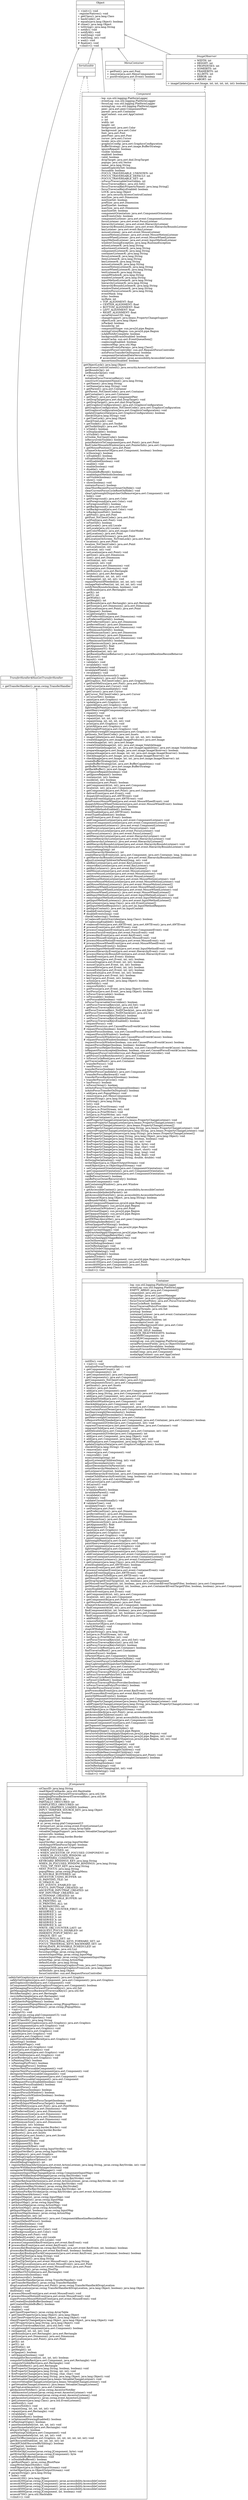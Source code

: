 digraph uml {
rankdir = BT;
"JComponent" [
	shape = "record",
	label = <{<I>JComponent</I>|- uiClassID: java.lang.String<br align="left"/>- readObjectCallbacks: java.util.Hashtable<br align="left"/>- managingFocusForwardTraversalKeys: java.util.Set<br align="left"/>- managingFocusBackwardTraversalKeys: java.util.Set<br align="left"/>- NOT_OBSCURED: int<br align="left"/>- PARTIALLY_OBSCURED: int<br align="left"/>- COMPLETELY_OBSCURED: int<br align="left"/>  DEBUG_GRAPHICS_LOADED: boolean<br align="left"/>- INPUT_VERIFIER_SOURCE_KEY: java.lang.Object<br align="left"/>- isAlignmentXSet: boolean<br align="left"/>- alignmentX: float<br align="left"/>- isAlignmentYSet: boolean<br align="left"/>- alignmentY: float<br align="left"/># ui: javax.swing.plaf.ComponentUI<br align="left"/># listenerList: javax.swing.event.EventListenerList<br align="left"/>- clientProperties: javax.swing.ArrayTable<br align="left"/>- vetoableChangeSupport: java.beans.VetoableChangeSupport<br align="left"/>- autoscrolls: boolean<br align="left"/>- border: javax.swing.border.Border<br align="left"/>- flags: int<br align="left"/>- inputVerifier: javax.swing.InputVerifier<br align="left"/>- verifyInputWhenFocusTarget: boolean<br align="left"/>  paintingChild: java.awt.Component<br align="left"/>+ WHEN_FOCUSED: int<br align="left"/>+ WHEN_ANCESTOR_OF_FOCUSED_COMPONENT: int<br align="left"/>+ WHEN_IN_FOCUSED_WINDOW: int<br align="left"/>+ UNDEFINED_CONDITION: int<br align="left"/>- KEYBOARD_BINDINGS_KEY: java.lang.String<br align="left"/>- WHEN_IN_FOCUSED_WINDOW_BINDINGS: java.lang.String<br align="left"/>+ TOOL_TIP_TEXT_KEY: java.lang.String<br align="left"/>- NEXT_FOCUS: java.lang.String<br align="left"/>- popupMenu: javax.swing.JPopupMenu<br align="left"/>- IS_DOUBLE_BUFFERED: int<br align="left"/>- ANCESTOR_USING_BUFFER: int<br align="left"/>- IS_PAINTING_TILE: int<br align="left"/>- IS_OPAQUE: int<br align="left"/>- KEY_EVENTS_ENABLED: int<br align="left"/>- FOCUS_INPUTMAP_CREATED: int<br align="left"/>- ANCESTOR_INPUTMAP_CREATED: int<br align="left"/>- WIF_INPUTMAP_CREATED: int<br align="left"/>- ACTIONMAP_CREATED: int<br align="left"/>- CREATED_DOUBLE_BUFFER: int<br align="left"/>- IS_PRINTING: int<br align="left"/>- IS_PRINTING_ALL: int<br align="left"/>- IS_REPAINTING: int<br align="left"/>- WRITE_OBJ_COUNTER_FIRST: int<br align="left"/>- RESERVED_1: int<br align="left"/>- RESERVED_2: int<br align="left"/>- RESERVED_3: int<br align="left"/>- RESERVED_4: int<br align="left"/>- RESERVED_5: int<br align="left"/>- RESERVED_6: int<br align="left"/>- WRITE_OBJ_COUNTER_LAST: int<br align="left"/>- REQUEST_FOCUS_DISABLED: int<br align="left"/>- INHERITS_POPUP_MENU: int<br align="left"/>- OPAQUE_SET: int<br align="left"/>- AUTOSCROLLS_SET: int<br align="left"/>- FOCUS_TRAVERSAL_KEYS_FORWARD_SET: int<br align="left"/>- FOCUS_TRAVERSAL_KEYS_BACKWARD_SET: int<br align="left"/>- REVALIDATE_RUNNABLE_SCHEDULED: int<br align="left"/>- tempRectangles: java.util.List<br align="left"/>- focusInputMap: javax.swing.InputMap<br align="left"/>- ancestorInputMap: javax.swing.InputMap<br align="left"/>- windowInputMap: javax.swing.ComponentInputMap<br align="left"/>- actionMap: javax.swing.ActionMap<br align="left"/>- defaultLocale: java.lang.String<br align="left"/>- componentObtainingGraphicsFrom: java.awt.Component<br align="left"/>- componentObtainingGraphicsFromLock: java.lang.Object<br align="left"/>- aaTextInfo: java.lang.Object<br align="left"/>  focusController: sun.awt.RequestFocusController<br align="left"/>|  safelyGetGraphics(java.awt.Component): java.awt.Graphics<br align="left"/>  safelyGetGraphics(java.awt.Component, java.awt.Component): java.awt.Graphics<br align="left"/>  getGraphicsInvoked(java.awt.Component): void<br align="left"/>- isComponentObtainingGraphicsFrom(java.awt.Component): boolean<br align="left"/>  getManagingFocusForwardTraversalKeys(): java.util.Set<br align="left"/>  getManagingFocusBackwardTraversalKeys(): java.util.Set<br align="left"/>- fetchRectangle(): java.awt.Rectangle<br align="left"/>- recycleRectangle(java.awt.Rectangle): void<br align="left"/>+ setInheritsPopupMenu(boolean): void<br align="left"/>+ getInheritsPopupMenu(): boolean<br align="left"/>+ setComponentPopupMenu(javax.swing.JPopupMenu): void<br align="left"/>+ getComponentPopupMenu(): javax.swing.JPopupMenu<br align="left"/>+ &lt;init&gt;(): void<br align="left"/>+ updateUI(): void<br align="left"/># setUI(javax.swing.plaf.ComponentUI): void<br align="left"/>- uninstallUIAndProperties(): void<br align="left"/>+ getUIClassID(): java.lang.String<br align="left"/># getComponentGraphics(java.awt.Graphics): java.awt.Graphics<br align="left"/># paintComponent(java.awt.Graphics): void<br align="left"/># paintChildren(java.awt.Graphics): void<br align="left"/># paintBorder(java.awt.Graphics): void<br align="left"/>+ update(java.awt.Graphics): void<br align="left"/>+ paint(java.awt.Graphics): void<br align="left"/>  paintForceDoubleBuffered(java.awt.Graphics): void<br align="left"/>  isPainting(): boolean<br align="left"/>- adjustPaintFlags(): void<br align="left"/>+ printAll(java.awt.Graphics): void<br align="left"/>+ print(java.awt.Graphics): void<br align="left"/># printComponent(java.awt.Graphics): void<br align="left"/># printChildren(java.awt.Graphics): void<br align="left"/># printBorder(java.awt.Graphics): void<br align="left"/>+ isPaintingTile(): boolean<br align="left"/>+ isPaintingForPrint(): boolean<br align="left"/>+ isManagingFocus(): boolean<br align="left"/>- registerNextFocusableComponent(): void<br align="left"/>- registerNextFocusableComponent(java.awt.Component): void<br align="left"/>- deregisterNextFocusableComponent(): void<br align="left"/>+ setNextFocusableComponent(java.awt.Component): void<br align="left"/>+ getNextFocusableComponent(): java.awt.Component<br align="left"/>+ setRequestFocusEnabled(boolean): void<br align="left"/>+ isRequestFocusEnabled(): boolean<br align="left"/>+ requestFocus(): void<br align="left"/>+ requestFocus(boolean): boolean<br align="left"/>+ requestFocusInWindow(): boolean<br align="left"/># requestFocusInWindow(boolean): boolean<br align="left"/>+ grabFocus(): void<br align="left"/>+ setVerifyInputWhenFocusTarget(boolean): void<br align="left"/>+ getVerifyInputWhenFocusTarget(): boolean<br align="left"/>+ getFontMetrics(java.awt.Font): java.awt.FontMetrics<br align="left"/>+ setPreferredSize(java.awt.Dimension): void<br align="left"/>+ getPreferredSize(): java.awt.Dimension<br align="left"/>+ setMaximumSize(java.awt.Dimension): void<br align="left"/>+ getMaximumSize(): java.awt.Dimension<br align="left"/>+ setMinimumSize(java.awt.Dimension): void<br align="left"/>+ getMinimumSize(): java.awt.Dimension<br align="left"/>+ contains(int, int): boolean<br align="left"/>+ setBorder(javax.swing.border.Border): void<br align="left"/>+ getBorder(): javax.swing.border.Border<br align="left"/>+ getInsets(): java.awt.Insets<br align="left"/>+ getInsets(java.awt.Insets): java.awt.Insets<br align="left"/>+ getAlignmentY(): float<br align="left"/>+ setAlignmentY(float): void<br align="left"/>+ getAlignmentX(): float<br align="left"/>+ setAlignmentX(float): void<br align="left"/>+ setInputVerifier(javax.swing.InputVerifier): void<br align="left"/>+ getInputVerifier(): javax.swing.InputVerifier<br align="left"/>+ getGraphics(): java.awt.Graphics<br align="left"/>+ setDebugGraphicsOptions(int): void<br align="left"/>+ getDebugGraphicsOptions(): int<br align="left"/>  shouldDebugGraphics(): int<br align="left"/>+ registerKeyboardAction(java.awt.event.ActionListener, java.lang.String, javax.swing.KeyStroke, int): void<br align="left"/>- registerWithKeyboardManager(boolean): void<br align="left"/>- unregisterWithKeyboardManager(): void<br align="left"/>  componentInputMapChanged(javax.swing.ComponentInputMap): void<br align="left"/>- registerWithKeyboardManager(javax.swing.KeyStroke): void<br align="left"/>- unregisterWithKeyboardManager(javax.swing.KeyStroke): void<br align="left"/>+ registerKeyboardAction(java.awt.event.ActionListener, javax.swing.KeyStroke, int): void<br align="left"/>+ unregisterKeyboardAction(javax.swing.KeyStroke): void<br align="left"/>+ getRegisteredKeyStrokes(): javax.swing.KeyStroke[]<br align="left"/>+ getConditionForKeyStroke(javax.swing.KeyStroke): int<br align="left"/>+ getActionForKeyStroke(javax.swing.KeyStroke): java.awt.event.ActionListener<br align="left"/>+ resetKeyboardActions(): void<br align="left"/>+ setInputMap(int, javax.swing.InputMap): void<br align="left"/>+ getInputMap(int): javax.swing.InputMap<br align="left"/>+ getInputMap(): javax.swing.InputMap<br align="left"/>+ setActionMap(javax.swing.ActionMap): void<br align="left"/>+ getActionMap(): javax.swing.ActionMap<br align="left"/>  getInputMap(int, boolean): javax.swing.InputMap<br align="left"/>  getActionMap(boolean): javax.swing.ActionMap<br align="left"/>+ getBaseline(int, int): int<br align="left"/>+ getBaselineResizeBehavior(): java.awt.Component$BaselineResizeBehavior<br align="left"/>+ requestDefaultFocus(): boolean<br align="left"/>+ setVisible(boolean): void<br align="left"/>+ setEnabled(boolean): void<br align="left"/>+ setForeground(java.awt.Color): void<br align="left"/>+ setBackground(java.awt.Color): void<br align="left"/>+ setFont(java.awt.Font): void<br align="left"/>+ getDefaultLocale(): java.util.Locale<br align="left"/>+ setDefaultLocale(java.util.Locale): void<br align="left"/># processComponentKeyEvent(java.awt.event.KeyEvent): void<br align="left"/># processKeyEvent(java.awt.event.KeyEvent): void<br align="left"/># processKeyBinding(javax.swing.KeyStroke, java.awt.event.KeyEvent, int, boolean): boolean<br align="left"/>  processKeyBindings(java.awt.event.KeyEvent, boolean): boolean<br align="left"/>  processKeyBindingsForAllComponents(java.awt.event.KeyEvent, java.awt.Container, boolean): boolean<br align="left"/>+ setToolTipText(java.lang.String): void<br align="left"/>+ getToolTipText(): java.lang.String<br align="left"/>+ getToolTipText(java.awt.event.MouseEvent): java.lang.String<br align="left"/>+ getToolTipLocation(java.awt.event.MouseEvent): java.awt.Point<br align="left"/>+ getPopupLocation(java.awt.event.MouseEvent): java.awt.Point<br align="left"/>+ createToolTip(): javax.swing.JToolTip<br align="left"/>+ scrollRectToVisible(java.awt.Rectangle): void<br align="left"/>+ setAutoscrolls(boolean): void<br align="left"/>+ getAutoscrolls(): boolean<br align="left"/>+ setTransferHandler(javax.swing.TransferHandler): void<br align="left"/>+ getTransferHandler(): javax.swing.TransferHandler<br align="left"/>  dropLocationForPoint(java.awt.Point): javax.swing.TransferHandler$DropLocation<br align="left"/>  setDropLocation(javax.swing.TransferHandler$DropLocation, java.lang.Object, boolean): java.lang.Object<br align="left"/>  dndDone(): void<br align="left"/># processMouseEvent(java.awt.event.MouseEvent): void<br align="left"/># processMouseMotionEvent(java.awt.event.MouseEvent): void<br align="left"/>  superProcessMouseMotionEvent(java.awt.event.MouseEvent): void<br align="left"/>  setCreatedDoubleBuffer(boolean): void<br align="left"/>  getCreatedDoubleBuffer(): boolean<br align="left"/>+ enable(): void<br align="left"/>+ disable(): void<br align="left"/>- getClientProperties(): javax.swing.ArrayTable<br align="left"/>+ getClientProperty(java.lang.Object): java.lang.Object<br align="left"/>+ putClientProperty(java.lang.Object, java.lang.Object): void<br align="left"/>  clientPropertyChanged(java.lang.Object, java.lang.Object, java.lang.Object): void<br align="left"/>  setUIProperty(java.lang.String, java.lang.Object): void<br align="left"/>+ setFocusTraversalKeys(int, java.util.Set): void<br align="left"/>+ isLightweightComponent(java.awt.Component): boolean<br align="left"/>+ reshape(int, int, int, int): void<br align="left"/>+ getBounds(java.awt.Rectangle): java.awt.Rectangle<br align="left"/>+ getSize(java.awt.Dimension): java.awt.Dimension<br align="left"/>+ getLocation(java.awt.Point): java.awt.Point<br align="left"/>+ getX(): int<br align="left"/>+ getY(): int<br align="left"/>+ getWidth(): int<br align="left"/>+ getHeight(): int<br align="left"/>+ isOpaque(): boolean<br align="left"/>+ setOpaque(boolean): void<br align="left"/>  rectangleIsObscured(int, int, int, int): boolean<br align="left"/>  computeVisibleRect(java.awt.Component, java.awt.Rectangle): void<br align="left"/>+ computeVisibleRect(java.awt.Rectangle): void<br align="left"/>+ getVisibleRect(): java.awt.Rectangle<br align="left"/>+ firePropertyChange(java.lang.String, boolean, boolean): void<br align="left"/>+ firePropertyChange(java.lang.String, int, int): void<br align="left"/>+ firePropertyChange(java.lang.String, char, char): void<br align="left"/># fireVetoableChange(java.lang.String, java.lang.Object, java.lang.Object): void<br align="left"/>+ addVetoableChangeListener(java.beans.VetoableChangeListener): void<br align="left"/>+ removeVetoableChangeListener(java.beans.VetoableChangeListener): void<br align="left"/>+ getVetoableChangeListeners(): java.beans.VetoableChangeListener[]<br align="left"/>+ getTopLevelAncestor(): java.awt.Container<br align="left"/>- getAncestorNotifier(): javax.swing.AncestorNotifier<br align="left"/>+ addAncestorListener(javax.swing.event.AncestorListener): void<br align="left"/>+ removeAncestorListener(javax.swing.event.AncestorListener): void<br align="left"/>+ getAncestorListeners(): javax.swing.event.AncestorListener[]<br align="left"/>+ getListeners(java.lang.Class): java.util.EventListener[]<br align="left"/>+ addNotify(): void<br align="left"/>+ removeNotify(): void<br align="left"/>+ repaint(long, int, int, int, int): void<br align="left"/>+ repaint(java.awt.Rectangle): void<br align="left"/>+ revalidate(): void<br align="left"/>+ isValidateRoot(): boolean<br align="left"/>+ isOptimizedDrawingEnabled(): boolean<br align="left"/># isPaintingOrigin(): boolean<br align="left"/>+ paintImmediately(int, int, int, int): void<br align="left"/>+ paintImmediately(java.awt.Rectangle): void<br align="left"/>  alwaysOnTop(): boolean<br align="left"/>  setPaintingChild(java.awt.Component): void<br align="left"/>  _paintImmediately(int, int, int, int): void<br align="left"/>  paintToOffscreen(java.awt.Graphics, int, int, int, int, int, int): void<br align="left"/>- getObscuredState(int, int, int, int, int): int<br align="left"/>  checkIfChildObscuredBySibling(): boolean<br align="left"/>- setFlag(int, boolean): void<br align="left"/>- getFlag(int): boolean<br align="left"/>  setWriteObjCounter(javax.swing.JComponent, byte): void<br align="left"/>  getWriteObjCounter(javax.swing.JComponent): byte<br align="left"/>+ setDoubleBuffered(boolean): void<br align="left"/>+ isDoubleBuffered(): boolean<br align="left"/>+ getRootPane(): javax.swing.JRootPane<br align="left"/>  compWriteObjectNotify(): void<br align="left"/>- readObject(java.io.ObjectInputStream): void<br align="left"/>- writeObject(java.io.ObjectOutputStream): void<br align="left"/># paramString(): java.lang.String<br align="left"/>+ hide(): void<br align="left"/>  access$100(): java.lang.Object<br align="left"/>  access$200(javax.swing.JComponent): javax.accessibility.AccessibleContext<br align="left"/>  access$300(javax.swing.JComponent): javax.accessibility.AccessibleContext<br align="left"/>  access$400(javax.swing.JComponent): javax.accessibility.AccessibleContext<br align="left"/>  access$500(javax.swing.JComponent): javax.accessibility.AccessibleContext<br align="left"/>  access$600(javax.swing.JComponent, int, boolean): void<br align="left"/>  access$700(): java.util.Hashtable<br align="left"/>  &lt;clinit&gt;(): void<br align="left"/>}>
];
"TransferHandler$HasGetTransferHandler" [
	shape = "record",
	label = <{<I>TransferHandler$HasGetTransferHandler</I>||+ getTransferHandler(): javax.swing.TransferHandler<br align="left"/>}>
];
"Object" [
	shape = "record",
	label = <{Object||+ &lt;init&gt;(): void<br align="left"/>- registerNatives(): void<br align="left"/>+ getClass(): java.lang.Class<br align="left"/>+ hashCode(): int<br align="left"/>+ equals(java.lang.Object): boolean<br align="left"/># clone(): java.lang.Object<br align="left"/>+ toString(): java.lang.String<br align="left"/>+ notify(): void<br align="left"/>+ notifyAll(): void<br align="left"/>+ wait(long): void<br align="left"/>+ wait(long, int): void<br align="left"/>+ wait(): void<br align="left"/># finalize(): void<br align="left"/>  &lt;clinit&gt;(): void<br align="left"/>}>
];
"Serializable" [
	shape = "record",
	label = <{<I>Serializable</I>||}>
];
"Container" [
	shape = "record",
	label = <{Container|- log: sun.util.logging.PlatformLogger<br align="left"/>- eventLog: sun.util.logging.PlatformLogger<br align="left"/>- EMPTY_ARRAY: java.awt.Component[]<br align="left"/>- component: java.util.List<br align="left"/>  layoutMgr: java.awt.LayoutManager<br align="left"/>- dispatcher: java.awt.LightweightDispatcher<br align="left"/>- focusTraversalPolicy: java.awt.FocusTraversalPolicy<br align="left"/>- focusCycleRoot: boolean<br align="left"/>- focusTraversalPolicyProvider: boolean<br align="left"/>- printingThreads: java.util.Set<br align="left"/>- printing: boolean<br align="left"/>  containerListener: java.awt.event.ContainerListener<br align="left"/>  listeningChildren: int<br align="left"/>  listeningBoundsChildren: int<br align="left"/>  descendantsCount: int<br align="left"/>  preserveBackgroundColor: java.awt.Color<br align="left"/>- serialVersionUID: long<br align="left"/>  INCLUDE_SELF: boolean<br align="left"/>  SEARCH_HEAVYWEIGHTS: boolean<br align="left"/>- numOfHWComponents: int<br align="left"/>- numOfLWComponents: int<br align="left"/>- mixingLog: sun.util.logging.PlatformLogger<br align="left"/>- serialPersistentFields: java.io.ObjectStreamField[]<br align="left"/>- isJavaAwtSmartInvalidate: boolean<br align="left"/>- descendUnconditionallyWhenValidating: boolean<br align="left"/>  modalComp: java.awt.Component<br align="left"/>  modalAppContext: sun.awt.AppContext<br align="left"/>- containerSerializedDataVersion: int<br align="left"/>|- initIDs(): void<br align="left"/>+ &lt;init&gt;(): void<br align="left"/>  initializeFocusTraversalKeys(): void<br align="left"/>+ getComponentCount(): int<br align="left"/>+ countComponents(): int<br align="left"/>+ getComponent(int): java.awt.Component<br align="left"/>+ getComponents(): java.awt.Component[]<br align="left"/>  getComponents_NoClientCode(): java.awt.Component[]<br align="left"/>  getComponentsSync(): java.awt.Component[]<br align="left"/>+ getInsets(): java.awt.Insets<br align="left"/>+ insets(): java.awt.Insets<br align="left"/>+ add(java.awt.Component): java.awt.Component<br align="left"/>+ add(java.lang.String, java.awt.Component): java.awt.Component<br align="left"/>+ add(java.awt.Component, int): java.awt.Component<br align="left"/>- checkAddToSelf(java.awt.Component): void<br align="left"/>- checkNotAWindow(java.awt.Component): void<br align="left"/>- checkAdding(java.awt.Component, int): void<br align="left"/>- removeDelicately(java.awt.Component, java.awt.Container, int): boolean<br align="left"/>  canContainFocusOwner(java.awt.Component): boolean<br align="left"/>  hasHeavyweightDescendants(): boolean<br align="left"/>  hasLightweightDescendants(): boolean<br align="left"/>  getHeavyweightContainer(): java.awt.Container<br align="left"/>- isRemoveNotifyNeeded(java.awt.Component, java.awt.Container, java.awt.Container): boolean<br align="left"/>+ setComponentZOrder(java.awt.Component, int): void<br align="left"/>- reparentTraverse(java.awt.peer.ContainerPeer, java.awt.Container): void<br align="left"/>- reparentChild(java.awt.Component): void<br align="left"/>- addDelicately(java.awt.Component, java.awt.Container, int): void<br align="left"/>+ getComponentZOrder(java.awt.Component): int<br align="left"/>+ add(java.awt.Component, java.lang.Object): void<br align="left"/>+ add(java.awt.Component, java.lang.Object, int): void<br align="left"/># addImpl(java.awt.Component, java.lang.Object, int): void<br align="left"/>  updateGraphicsData(java.awt.GraphicsConfiguration): boolean<br align="left"/>  checkGD(java.lang.String): void<br align="left"/>+ remove(int): void<br align="left"/>+ remove(java.awt.Component): void<br align="left"/>+ removeAll(): void<br align="left"/>  numListening(long): int<br align="left"/>  adjustListeningChildren(long, int): void<br align="left"/>  adjustDescendants(int): void<br align="left"/>  adjustDecendantsOnParent(int): void<br align="left"/>  countHierarchyMembers(): int<br align="left"/>- getListenersCount(int, boolean): int<br align="left"/>  createHierarchyEvents(int, java.awt.Component, java.awt.Container, long, boolean): int<br align="left"/>  createChildHierarchyEvents(int, long, boolean): void<br align="left"/>+ getLayout(): java.awt.LayoutManager<br align="left"/>+ setLayout(java.awt.LayoutManager): void<br align="left"/>+ doLayout(): void<br align="left"/>+ layout(): void<br align="left"/>+ isValidateRoot(): boolean<br align="left"/>  invalidateParent(): void<br align="left"/>+ invalidate(): void<br align="left"/>+ validate(): void<br align="left"/>  validateUnconditionally(): void<br align="left"/># validateTree(): void<br align="left"/>  invalidateTree(): void<br align="left"/>+ setFont(java.awt.Font): void<br align="left"/>+ getPreferredSize(): java.awt.Dimension<br align="left"/>+ preferredSize(): java.awt.Dimension<br align="left"/>+ getMinimumSize(): java.awt.Dimension<br align="left"/>+ minimumSize(): java.awt.Dimension<br align="left"/>+ getMaximumSize(): java.awt.Dimension<br align="left"/>+ getAlignmentX(): float<br align="left"/>+ getAlignmentY(): float<br align="left"/>+ paint(java.awt.Graphics): void<br align="left"/>+ update(java.awt.Graphics): void<br align="left"/>+ print(java.awt.Graphics): void<br align="left"/>+ paintComponents(java.awt.Graphics): void<br align="left"/>  lightweightPaint(java.awt.Graphics): void<br align="left"/>  paintHeavyweightComponents(java.awt.Graphics): void<br align="left"/>+ printComponents(java.awt.Graphics): void<br align="left"/>  lightweightPrint(java.awt.Graphics): void<br align="left"/>  printHeavyweightComponents(java.awt.Graphics): void<br align="left"/>+ addContainerListener(java.awt.event.ContainerListener): void<br align="left"/>+ removeContainerListener(java.awt.event.ContainerListener): void<br align="left"/>+ getContainerListeners(): java.awt.event.ContainerListener[]<br align="left"/>+ getListeners(java.lang.Class): java.util.EventListener[]<br align="left"/>  eventEnabled(java.awt.AWTEvent): boolean<br align="left"/># processEvent(java.awt.AWTEvent): void<br align="left"/># processContainerEvent(java.awt.event.ContainerEvent): void<br align="left"/>  dispatchEventImpl(java.awt.AWTEvent): void<br align="left"/>  dispatchEventToSelf(java.awt.AWTEvent): void<br align="left"/>  getMouseEventTarget(int, int, boolean): java.awt.Component<br align="left"/>  getDropTargetEventTarget(int, int, boolean): java.awt.Component<br align="left"/>- getMouseEventTarget(int, int, boolean, java.awt.Container$EventTargetFilter, boolean): java.awt.Component<br align="left"/>- getMouseEventTargetImpl(int, int, boolean, java.awt.Container$EventTargetFilter, boolean, boolean): java.awt.Component<br align="left"/>  proxyEnableEvents(long): void<br align="left"/>+ deliverEvent(java.awt.Event): void<br align="left"/>+ getComponentAt(int, int): java.awt.Component<br align="left"/>+ locate(int, int): java.awt.Component<br align="left"/>+ getComponentAt(java.awt.Point): java.awt.Component<br align="left"/>+ getMousePosition(boolean): java.awt.Point<br align="left"/>  isSameOrAncestorOf(java.awt.Component, boolean): boolean<br align="left"/>+ findComponentAt(int, int): java.awt.Component<br align="left"/>  findComponentAt(int, int, boolean): java.awt.Component<br align="left"/>  findComponentAtImpl(int, int, boolean): java.awt.Component<br align="left"/>+ findComponentAt(java.awt.Point): java.awt.Component<br align="left"/>+ addNotify(): void<br align="left"/>+ removeNotify(): void<br align="left"/>+ isAncestorOf(java.awt.Component): boolean<br align="left"/>- startLWModal(): void<br align="left"/>- stopLWModal(): void<br align="left"/># paramString(): java.lang.String<br align="left"/>+ list(java.io.PrintStream, int): void<br align="left"/>+ list(java.io.PrintWriter, int): void<br align="left"/>+ setFocusTraversalKeys(int, java.util.Set): void<br align="left"/>+ getFocusTraversalKeys(int): java.util.Set<br align="left"/>+ areFocusTraversalKeysSet(int): boolean<br align="left"/>+ isFocusCycleRoot(java.awt.Container): boolean<br align="left"/>- findTraversalRoot(): java.awt.Container<br align="left"/>  containsFocus(): boolean<br align="left"/>- isParentOf(java.awt.Component): boolean<br align="left"/>  clearMostRecentFocusOwnerOnHide(): void<br align="left"/>  clearCurrentFocusCycleRootOnHide(): void<br align="left"/>  clearLightweightDispatcherOnRemove(java.awt.Component): void<br align="left"/>  getTraversalRoot(): java.awt.Container<br align="left"/>+ setFocusTraversalPolicy(java.awt.FocusTraversalPolicy): void<br align="left"/>+ getFocusTraversalPolicy(): java.awt.FocusTraversalPolicy<br align="left"/>+ isFocusTraversalPolicySet(): boolean<br align="left"/>+ setFocusCycleRoot(boolean): void<br align="left"/>+ isFocusCycleRoot(): boolean<br align="left"/>+ setFocusTraversalPolicyProvider(boolean): void<br align="left"/>+ isFocusTraversalPolicyProvider(): boolean<br align="left"/>+ transferFocusDownCycle(): void<br align="left"/>  preProcessKeyEvent(java.awt.event.KeyEvent): void<br align="left"/>  postProcessKeyEvent(java.awt.event.KeyEvent): void<br align="left"/>  postsOldMouseEvents(): boolean<br align="left"/>+ applyComponentOrientation(java.awt.ComponentOrientation): void<br align="left"/>+ addPropertyChangeListener(java.beans.PropertyChangeListener): void<br align="left"/>+ addPropertyChangeListener(java.lang.String, java.beans.PropertyChangeListener): void<br align="left"/>- writeObject(java.io.ObjectOutputStream): void<br align="left"/>- readObject(java.io.ObjectInputStream): void<br align="left"/>  getAccessibleAt(java.awt.Point): javax.accessibility.Accessible<br align="left"/>  getAccessibleChildrenCount(): int<br align="left"/>  getAccessibleChild(int): javax.accessibility.Accessible<br align="left"/>  increaseComponentCount(java.awt.Component): void<br align="left"/>  decreaseComponentCount(java.awt.Component): void<br align="left"/>- getTopmostComponentIndex(): int<br align="left"/>- getBottommostComponentIndex(): int<br align="left"/>  getOpaqueShape(): sun.java2d.pipe.Region<br align="left"/>  recursiveSubtractAndApplyShape(sun.java2d.pipe.Region): void<br align="left"/>  recursiveSubtractAndApplyShape(sun.java2d.pipe.Region, int): void<br align="left"/>  recursiveSubtractAndApplyShape(sun.java2d.pipe.Region, int, int): void<br align="left"/>  recursiveApplyCurrentShape(): void<br align="left"/>  recursiveApplyCurrentShape(int): void<br align="left"/>  recursiveApplyCurrentShape(int, int): void<br align="left"/>- recursiveShowHeavyweightChildren(): void<br align="left"/>- recursiveHideHeavyweightChildren(): void<br align="left"/>- recursiveRelocateHeavyweightChildren(java.awt.Point): void<br align="left"/>  isRecursivelyVisibleUpToHeavyweightContainer(): boolean<br align="left"/>  mixOnShowing(): void<br align="left"/>  mixOnHiding(boolean): void<br align="left"/>  mixOnReshaping(): void<br align="left"/>  mixOnZOrderChanging(int, int): void<br align="left"/>  mixOnValidating(): void<br align="left"/>  &lt;clinit&gt;(): void<br align="left"/>}>
];
"Component" [
	shape = "record",
	label = <{<I>Component</I>|- log: sun.util.logging.PlatformLogger<br align="left"/>- eventLog: sun.util.logging.PlatformLogger<br align="left"/>- focusLog: sun.util.logging.PlatformLogger<br align="left"/>- mixingLog: sun.util.logging.PlatformLogger<br align="left"/>  peer: java.awt.peer.ComponentPeer<br align="left"/>  parent: java.awt.Container<br align="left"/>  appContext: sun.awt.AppContext<br align="left"/>  x: int<br align="left"/>  y: int<br align="left"/>  width: int<br align="left"/>  height: int<br align="left"/>  foreground: java.awt.Color<br align="left"/>  background: java.awt.Color<br align="left"/>  font: java.awt.Font<br align="left"/>  peerFont: java.awt.Font<br align="left"/>  cursor: java.awt.Cursor<br align="left"/>  locale: java.util.Locale<br align="left"/>- graphicsConfig: java.awt.GraphicsConfiguration<br align="left"/>  bufferStrategy: java.awt.image.BufferStrategy<br align="left"/>  ignoreRepaint: boolean<br align="left"/>  visible: boolean<br align="left"/>  enabled: boolean<br align="left"/>- valid: boolean<br align="left"/>  dropTarget: java.awt.dnd.DropTarget<br align="left"/>  popups: java.util.Vector<br align="left"/>- name: java.lang.String<br align="left"/>- nameExplicitlySet: boolean<br align="left"/>- focusable: boolean<br align="left"/>- FOCUS_TRAVERSABLE_UNKNOWN: int<br align="left"/>- FOCUS_TRAVERSABLE_DEFAULT: int<br align="left"/>- FOCUS_TRAVERSABLE_SET: int<br align="left"/>- isFocusTraversableOverridden: int<br align="left"/>  focusTraversalKeys: java.util.Set[]<br align="left"/>- focusTraversalKeyPropertyNames: java.lang.String[]<br align="left"/>- focusTraversalKeysEnabled: boolean<br align="left"/>  LOCK: java.lang.Object<br align="left"/>- acc: java.security.AccessControlContext<br align="left"/>  minSize: java.awt.Dimension<br align="left"/>  minSizeSet: boolean<br align="left"/>  prefSize: java.awt.Dimension<br align="left"/>  prefSizeSet: boolean<br align="left"/>  maxSize: java.awt.Dimension<br align="left"/>  maxSizeSet: boolean<br align="left"/>  componentOrientation: java.awt.ComponentOrientation<br align="left"/>  newEventsOnly: boolean<br align="left"/>  componentListener: java.awt.event.ComponentListener<br align="left"/>  focusListener: java.awt.event.FocusListener<br align="left"/>  hierarchyListener: java.awt.event.HierarchyListener<br align="left"/>  hierarchyBoundsListener: java.awt.event.HierarchyBoundsListener<br align="left"/>  keyListener: java.awt.event.KeyListener<br align="left"/>  mouseListener: java.awt.event.MouseListener<br align="left"/>  mouseMotionListener: java.awt.event.MouseMotionListener<br align="left"/>  mouseWheelListener: java.awt.event.MouseWheelListener<br align="left"/>  inputMethodListener: java.awt.event.InputMethodListener<br align="left"/>  windowClosingException: java.lang.RuntimeException<br align="left"/>  actionListenerK: java.lang.String<br align="left"/>  adjustmentListenerK: java.lang.String<br align="left"/>  componentListenerK: java.lang.String<br align="left"/>  containerListenerK: java.lang.String<br align="left"/>  focusListenerK: java.lang.String<br align="left"/>  itemListenerK: java.lang.String<br align="left"/>  keyListenerK: java.lang.String<br align="left"/>  mouseListenerK: java.lang.String<br align="left"/>  mouseMotionListenerK: java.lang.String<br align="left"/>  mouseWheelListenerK: java.lang.String<br align="left"/>  textListenerK: java.lang.String<br align="left"/>  ownedWindowK: java.lang.String<br align="left"/>  windowListenerK: java.lang.String<br align="left"/>  inputMethodListenerK: java.lang.String<br align="left"/>  hierarchyListenerK: java.lang.String<br align="left"/>  hierarchyBoundsListenerK: java.lang.String<br align="left"/>  windowStateListenerK: java.lang.String<br align="left"/>  windowFocusListenerK: java.lang.String<br align="left"/>  eventMask: long<br align="left"/>  isInc: boolean<br align="left"/>  incRate: int<br align="left"/>+ TOP_ALIGNMENT: float<br align="left"/>+ CENTER_ALIGNMENT: float<br align="left"/>+ BOTTOM_ALIGNMENT: float<br align="left"/>+ LEFT_ALIGNMENT: float<br align="left"/>+ RIGHT_ALIGNMENT: float<br align="left"/>- serialVersionUID: long<br align="left"/>- changeSupport: java.beans.PropertyChangeSupport<br align="left"/>- objectLock: java.lang.Object<br align="left"/>  isPacked: boolean<br align="left"/>- boundsOp: int<br align="left"/>- compoundShape: sun.java2d.pipe.Region<br align="left"/>- mixingCutoutRegion: sun.java2d.pipe.Region<br align="left"/>- isAddNotifyComplete: boolean<br align="left"/>  backgroundEraseDisabled: boolean<br align="left"/>  eventCache: sun.awt.EventQueueItem[]<br align="left"/>- coalescingEnabled: boolean<br align="left"/>- coalesceMap: java.util.Map<br align="left"/>- coalesceEventsParams: java.lang.Class[]<br align="left"/>- requestFocusController: sun.awt.RequestFocusController<br align="left"/>- autoFocusTransferOnDisposal: boolean<br align="left"/>- componentSerializedDataVersion: int<br align="left"/># accessibleContext: javax.accessibility.AccessibleContext<br align="left"/>  $assertionsDisabled: boolean<br align="left"/>|  getObjectLock(): java.lang.Object<br align="left"/>  getAccessControlContext(): java.security.AccessControlContext<br align="left"/>  getBoundsOp(): int<br align="left"/>  setBoundsOp(int): void<br align="left"/># &lt;init&gt;(): void<br align="left"/>  initializeFocusTraversalKeys(): void<br align="left"/>  constructComponentName(): java.lang.String<br align="left"/>+ getName(): java.lang.String<br align="left"/>+ setName(java.lang.String): void<br align="left"/>+ getParent(): java.awt.Container<br align="left"/>  getParent_NoClientCode(): java.awt.Container<br align="left"/>  getContainer(): java.awt.Container<br align="left"/>+ getPeer(): java.awt.peer.ComponentPeer<br align="left"/>+ setDropTarget(java.awt.dnd.DropTarget): void<br align="left"/>+ getDropTarget(): java.awt.dnd.DropTarget<br align="left"/>+ getGraphicsConfiguration(): java.awt.GraphicsConfiguration<br align="left"/>  getGraphicsConfiguration_NoClientCode(): java.awt.GraphicsConfiguration<br align="left"/>  setGraphicsConfiguration(java.awt.GraphicsConfiguration): void<br align="left"/>  updateGraphicsData(java.awt.GraphicsConfiguration): boolean<br align="left"/>  checkGD(java.lang.String): void<br align="left"/>+ getTreeLock(): java.lang.Object<br align="left"/>  checkTreeLock(): void<br align="left"/>+ getToolkit(): java.awt.Toolkit<br align="left"/>  getToolkitImpl(): java.awt.Toolkit<br align="left"/>+ isValid(): boolean<br align="left"/>+ isDisplayable(): boolean<br align="left"/>+ isVisible(): boolean<br align="left"/>  isVisible_NoClientCode(): boolean<br align="left"/>  isRecursivelyVisible(): boolean<br align="left"/>  pointRelativeToComponent(java.awt.Point): java.awt.Point<br align="left"/>  findUnderMouseInWindow(java.awt.PointerInfo): java.awt.Component<br align="left"/>+ getMousePosition(): java.awt.Point<br align="left"/>  isSameOrAncestorOf(java.awt.Component, boolean): boolean<br align="left"/>+ isShowing(): boolean<br align="left"/>+ isEnabled(): boolean<br align="left"/>  isEnabledImpl(): boolean<br align="left"/>+ setEnabled(boolean): void<br align="left"/>+ enable(): void<br align="left"/>+ enable(boolean): void<br align="left"/>+ disable(): void<br align="left"/>+ isDoubleBuffered(): boolean<br align="left"/>+ enableInputMethods(boolean): void<br align="left"/>+ setVisible(boolean): void<br align="left"/>+ show(): void<br align="left"/>+ show(boolean): void<br align="left"/>  containsFocus(): boolean<br align="left"/>  clearMostRecentFocusOwnerOnHide(): void<br align="left"/>  clearCurrentFocusCycleRootOnHide(): void<br align="left"/>  clearLightweightDispatcherOnRemove(java.awt.Component): void<br align="left"/>+ hide(): void<br align="left"/>+ getForeground(): java.awt.Color<br align="left"/>+ setForeground(java.awt.Color): void<br align="left"/>+ isForegroundSet(): boolean<br align="left"/>+ getBackground(): java.awt.Color<br align="left"/>+ setBackground(java.awt.Color): void<br align="left"/>+ isBackgroundSet(): boolean<br align="left"/>+ getFont(): java.awt.Font<br align="left"/>  getFont_NoClientCode(): java.awt.Font<br align="left"/>+ setFont(java.awt.Font): void<br align="left"/>+ isFontSet(): boolean<br align="left"/>+ getLocale(): java.util.Locale<br align="left"/>+ setLocale(java.util.Locale): void<br align="left"/>+ getColorModel(): java.awt.image.ColorModel<br align="left"/>+ getLocation(): java.awt.Point<br align="left"/>+ getLocationOnScreen(): java.awt.Point<br align="left"/>  getLocationOnScreen_NoTreeLock(): java.awt.Point<br align="left"/>+ location(): java.awt.Point<br align="left"/>- location_NoClientCode(): java.awt.Point<br align="left"/>+ setLocation(int, int): void<br align="left"/>+ move(int, int): void<br align="left"/>+ setLocation(java.awt.Point): void<br align="left"/>+ getSize(): java.awt.Dimension<br align="left"/>+ size(): java.awt.Dimension<br align="left"/>+ setSize(int, int): void<br align="left"/>+ resize(int, int): void<br align="left"/>+ setSize(java.awt.Dimension): void<br align="left"/>+ resize(java.awt.Dimension): void<br align="left"/>+ getBounds(): java.awt.Rectangle<br align="left"/>+ bounds(): java.awt.Rectangle<br align="left"/>+ setBounds(int, int, int, int): void<br align="left"/>+ reshape(int, int, int, int): void<br align="left"/>- repaintParentIfNeeded(int, int, int, int): void<br align="left"/>- reshapeNativePeer(int, int, int, int, int): void<br align="left"/>- notifyNewBounds(boolean, boolean): void<br align="left"/>+ setBounds(java.awt.Rectangle): void<br align="left"/>+ getX(): int<br align="left"/>+ getY(): int<br align="left"/>+ getWidth(): int<br align="left"/>+ getHeight(): int<br align="left"/>+ getBounds(java.awt.Rectangle): java.awt.Rectangle<br align="left"/>+ getSize(java.awt.Dimension): java.awt.Dimension<br align="left"/>+ getLocation(java.awt.Point): java.awt.Point<br align="left"/>+ isOpaque(): boolean<br align="left"/>+ isLightweight(): boolean<br align="left"/>+ setPreferredSize(java.awt.Dimension): void<br align="left"/>+ isPreferredSizeSet(): boolean<br align="left"/>+ getPreferredSize(): java.awt.Dimension<br align="left"/>+ preferredSize(): java.awt.Dimension<br align="left"/>+ setMinimumSize(java.awt.Dimension): void<br align="left"/>+ isMinimumSizeSet(): boolean<br align="left"/>+ getMinimumSize(): java.awt.Dimension<br align="left"/>+ minimumSize(): java.awt.Dimension<br align="left"/>+ setMaximumSize(java.awt.Dimension): void<br align="left"/>+ isMaximumSizeSet(): boolean<br align="left"/>+ getMaximumSize(): java.awt.Dimension<br align="left"/>+ getAlignmentX(): float<br align="left"/>+ getAlignmentY(): float<br align="left"/>+ getBaseline(int, int): int<br align="left"/>+ getBaselineResizeBehavior(): java.awt.Component$BaselineResizeBehavior<br align="left"/>+ doLayout(): void<br align="left"/>+ layout(): void<br align="left"/>+ validate(): void<br align="left"/>+ invalidate(): void<br align="left"/>  invalidateParent(): void<br align="left"/>  invalidateIfValid(): void<br align="left"/>+ revalidate(): void<br align="left"/>  revalidateSynchronously(): void<br align="left"/>+ getGraphics(): java.awt.Graphics<br align="left"/>  getGraphics_NoClientCode(): java.awt.Graphics<br align="left"/>+ getFontMetrics(java.awt.Font): java.awt.FontMetrics<br align="left"/>+ setCursor(java.awt.Cursor): void<br align="left"/>  updateCursorImmediately(): void<br align="left"/>+ getCursor(): java.awt.Cursor<br align="left"/>  getCursor_NoClientCode(): java.awt.Cursor<br align="left"/>+ isCursorSet(): boolean<br align="left"/>+ paint(java.awt.Graphics): void<br align="left"/>+ update(java.awt.Graphics): void<br align="left"/>+ paintAll(java.awt.Graphics): void<br align="left"/>  lightweightPaint(java.awt.Graphics): void<br align="left"/>  paintHeavyweightComponents(java.awt.Graphics): void<br align="left"/>+ repaint(): void<br align="left"/>+ repaint(long): void<br align="left"/>+ repaint(int, int, int, int): void<br align="left"/>+ repaint(long, int, int, int, int): void<br align="left"/>+ print(java.awt.Graphics): void<br align="left"/>+ printAll(java.awt.Graphics): void<br align="left"/>  lightweightPrint(java.awt.Graphics): void<br align="left"/>  printHeavyweightComponents(java.awt.Graphics): void<br align="left"/>- getInsets_NoClientCode(): java.awt.Insets<br align="left"/>+ imageUpdate(java.awt.Image, int, int, int, int, int): boolean<br align="left"/>+ createImage(java.awt.image.ImageProducer): java.awt.Image<br align="left"/>+ createImage(int, int): java.awt.Image<br align="left"/>+ createVolatileImage(int, int): java.awt.image.VolatileImage<br align="left"/>+ createVolatileImage(int, int, java.awt.ImageCapabilities): java.awt.image.VolatileImage<br align="left"/>+ prepareImage(java.awt.Image, java.awt.image.ImageObserver): boolean<br align="left"/>+ prepareImage(java.awt.Image, int, int, java.awt.image.ImageObserver): boolean<br align="left"/>+ checkImage(java.awt.Image, java.awt.image.ImageObserver): int<br align="left"/>+ checkImage(java.awt.Image, int, int, java.awt.image.ImageObserver): int<br align="left"/>  createBufferStrategy(int): void<br align="left"/>  createBufferStrategy(int, java.awt.BufferCapabilities): void<br align="left"/>  getBufferStrategy(): java.awt.image.BufferStrategy<br align="left"/>  getBackBuffer(): java.awt.Image<br align="left"/>+ setIgnoreRepaint(boolean): void<br align="left"/>+ getIgnoreRepaint(): boolean<br align="left"/>+ contains(int, int): boolean<br align="left"/>+ inside(int, int): boolean<br align="left"/>+ contains(java.awt.Point): boolean<br align="left"/>+ getComponentAt(int, int): java.awt.Component<br align="left"/>+ locate(int, int): java.awt.Component<br align="left"/>+ getComponentAt(java.awt.Point): java.awt.Component<br align="left"/>+ deliverEvent(java.awt.Event): void<br align="left"/>+ dispatchEvent(java.awt.AWTEvent): void<br align="left"/>  dispatchEventImpl(java.awt.AWTEvent): void<br align="left"/>  autoProcessMouseWheel(java.awt.event.MouseWheelEvent): void<br align="left"/>  dispatchMouseWheelToAncestor(java.awt.event.MouseWheelEvent): boolean<br align="left"/>  checkWindowClosingException(): boolean<br align="left"/>  areInputMethodsEnabled(): boolean<br align="left"/>  eventEnabled(java.awt.AWTEvent): boolean<br align="left"/>  eventTypeEnabled(int): boolean<br align="left"/>+ postEvent(java.awt.Event): boolean<br align="left"/>+ addComponentListener(java.awt.event.ComponentListener): void<br align="left"/>+ removeComponentListener(java.awt.event.ComponentListener): void<br align="left"/>+ getComponentListeners(): java.awt.event.ComponentListener[]<br align="left"/>+ addFocusListener(java.awt.event.FocusListener): void<br align="left"/>+ removeFocusListener(java.awt.event.FocusListener): void<br align="left"/>+ getFocusListeners(): java.awt.event.FocusListener[]<br align="left"/>+ addHierarchyListener(java.awt.event.HierarchyListener): void<br align="left"/>+ removeHierarchyListener(java.awt.event.HierarchyListener): void<br align="left"/>+ getHierarchyListeners(): java.awt.event.HierarchyListener[]<br align="left"/>+ addHierarchyBoundsListener(java.awt.event.HierarchyBoundsListener): void<br align="left"/>+ removeHierarchyBoundsListener(java.awt.event.HierarchyBoundsListener): void<br align="left"/>  numListening(long): int<br align="left"/>  countHierarchyMembers(): int<br align="left"/>  createHierarchyEvents(int, java.awt.Component, java.awt.Container, long, boolean): int<br align="left"/>+ getHierarchyBoundsListeners(): java.awt.event.HierarchyBoundsListener[]<br align="left"/>  adjustListeningChildrenOnParent(long, int): void<br align="left"/>+ addKeyListener(java.awt.event.KeyListener): void<br align="left"/>+ removeKeyListener(java.awt.event.KeyListener): void<br align="left"/>+ getKeyListeners(): java.awt.event.KeyListener[]<br align="left"/>+ addMouseListener(java.awt.event.MouseListener): void<br align="left"/>+ removeMouseListener(java.awt.event.MouseListener): void<br align="left"/>+ getMouseListeners(): java.awt.event.MouseListener[]<br align="left"/>+ addMouseMotionListener(java.awt.event.MouseMotionListener): void<br align="left"/>+ removeMouseMotionListener(java.awt.event.MouseMotionListener): void<br align="left"/>+ getMouseMotionListeners(): java.awt.event.MouseMotionListener[]<br align="left"/>+ addMouseWheelListener(java.awt.event.MouseWheelListener): void<br align="left"/>+ removeMouseWheelListener(java.awt.event.MouseWheelListener): void<br align="left"/>+ getMouseWheelListeners(): java.awt.event.MouseWheelListener[]<br align="left"/>+ addInputMethodListener(java.awt.event.InputMethodListener): void<br align="left"/>+ removeInputMethodListener(java.awt.event.InputMethodListener): void<br align="left"/>+ getInputMethodListeners(): java.awt.event.InputMethodListener[]<br align="left"/>+ getListeners(java.lang.Class): java.util.EventListener[]<br align="left"/>+ getInputMethodRequests(): java.awt.im.InputMethodRequests<br align="left"/>+ getInputContext(): java.awt.im.InputContext<br align="left"/># enableEvents(long): void<br align="left"/># disableEvents(long): void<br align="left"/>- checkCoalescing(): boolean<br align="left"/>- isCoalesceEventsOverriden(java.lang.Class): boolean<br align="left"/>  isCoalescingEnabled(): boolean<br align="left"/># coalesceEvents(java.awt.AWTEvent, java.awt.AWTEvent): java.awt.AWTEvent<br align="left"/># processEvent(java.awt.AWTEvent): void<br align="left"/># processComponentEvent(java.awt.event.ComponentEvent): void<br align="left"/># processFocusEvent(java.awt.event.FocusEvent): void<br align="left"/># processKeyEvent(java.awt.event.KeyEvent): void<br align="left"/># processMouseEvent(java.awt.event.MouseEvent): void<br align="left"/># processMouseMotionEvent(java.awt.event.MouseEvent): void<br align="left"/># processMouseWheelEvent(java.awt.event.MouseWheelEvent): void<br align="left"/>  postsOldMouseEvents(): boolean<br align="left"/># processInputMethodEvent(java.awt.event.InputMethodEvent): void<br align="left"/># processHierarchyEvent(java.awt.event.HierarchyEvent): void<br align="left"/># processHierarchyBoundsEvent(java.awt.event.HierarchyEvent): void<br align="left"/>+ handleEvent(java.awt.Event): boolean<br align="left"/>+ mouseDown(java.awt.Event, int, int): boolean<br align="left"/>+ mouseDrag(java.awt.Event, int, int): boolean<br align="left"/>+ mouseUp(java.awt.Event, int, int): boolean<br align="left"/>+ mouseMove(java.awt.Event, int, int): boolean<br align="left"/>+ mouseEnter(java.awt.Event, int, int): boolean<br align="left"/>+ mouseExit(java.awt.Event, int, int): boolean<br align="left"/>+ keyDown(java.awt.Event, int): boolean<br align="left"/>+ keyUp(java.awt.Event, int): boolean<br align="left"/>+ action(java.awt.Event, java.lang.Object): boolean<br align="left"/>+ addNotify(): void<br align="left"/>+ removeNotify(): void<br align="left"/>+ gotFocus(java.awt.Event, java.lang.Object): boolean<br align="left"/>+ lostFocus(java.awt.Event, java.lang.Object): boolean<br align="left"/>+ isFocusTraversable(): boolean<br align="left"/>+ isFocusable(): boolean<br align="left"/>+ setFocusable(boolean): void<br align="left"/>  isFocusTraversableOverridden(): boolean<br align="left"/>+ setFocusTraversalKeys(int, java.util.Set): void<br align="left"/>+ getFocusTraversalKeys(int): java.util.Set<br align="left"/>  setFocusTraversalKeys_NoIDCheck(int, java.util.Set): void<br align="left"/>  getFocusTraversalKeys_NoIDCheck(int): java.util.Set<br align="left"/>+ areFocusTraversalKeysSet(int): boolean<br align="left"/>+ setFocusTraversalKeysEnabled(boolean): void<br align="left"/>+ getFocusTraversalKeysEnabled(): boolean<br align="left"/>+ requestFocus(): void<br align="left"/>  requestFocus(sun.awt.CausedFocusEvent$Cause): boolean<br align="left"/># requestFocus(boolean): boolean<br align="left"/>  requestFocus(boolean, sun.awt.CausedFocusEvent$Cause): boolean<br align="left"/>+ requestFocusInWindow(): boolean<br align="left"/>  requestFocusInWindow(sun.awt.CausedFocusEvent$Cause): boolean<br align="left"/># requestFocusInWindow(boolean): boolean<br align="left"/>  requestFocusInWindow(boolean, sun.awt.CausedFocusEvent$Cause): boolean<br align="left"/>  requestFocusHelper(boolean, boolean): boolean<br align="left"/>  requestFocusHelper(boolean, boolean, sun.awt.CausedFocusEvent$Cause): boolean<br align="left"/>- isRequestFocusAccepted(boolean, boolean, sun.awt.CausedFocusEvent$Cause): boolean<br align="left"/>  setRequestFocusController(sun.awt.RequestFocusController): void<br align="left"/>+ getFocusCycleRootAncestor(): java.awt.Container<br align="left"/>+ isFocusCycleRoot(java.awt.Container): boolean<br align="left"/>  getTraversalRoot(): java.awt.Container<br align="left"/>+ transferFocus(): void<br align="left"/>+ nextFocus(): void<br align="left"/>  transferFocus(boolean): boolean<br align="left"/>  getNextFocusCandidate(): java.awt.Component<br align="left"/>+ transferFocusBackward(): void<br align="left"/>  transferFocusBackward(boolean): boolean<br align="left"/>+ transferFocusUpCycle(): void<br align="left"/>+ hasFocus(): boolean<br align="left"/>+ isFocusOwner(): boolean<br align="left"/>  setAutoFocusTransferOnDisposal(boolean): void<br align="left"/>  isAutoFocusTransferOnDisposal(): boolean<br align="left"/>+ add(java.awt.PopupMenu): void<br align="left"/>+ remove(java.awt.MenuComponent): void<br align="left"/># paramString(): java.lang.String<br align="left"/>+ toString(): java.lang.String<br align="left"/>+ list(): void<br align="left"/>+ list(java.io.PrintStream): void<br align="left"/>+ list(java.io.PrintStream, int): void<br align="left"/>+ list(java.io.PrintWriter): void<br align="left"/>+ list(java.io.PrintWriter, int): void<br align="left"/>  getNativeContainer(): java.awt.Container<br align="left"/>+ addPropertyChangeListener(java.beans.PropertyChangeListener): void<br align="left"/>+ removePropertyChangeListener(java.beans.PropertyChangeListener): void<br align="left"/>+ getPropertyChangeListeners(): java.beans.PropertyChangeListener[]<br align="left"/>+ addPropertyChangeListener(java.lang.String, java.beans.PropertyChangeListener): void<br align="left"/>+ removePropertyChangeListener(java.lang.String, java.beans.PropertyChangeListener): void<br align="left"/>+ getPropertyChangeListeners(java.lang.String): java.beans.PropertyChangeListener[]<br align="left"/># firePropertyChange(java.lang.String, java.lang.Object, java.lang.Object): void<br align="left"/># firePropertyChange(java.lang.String, boolean, boolean): void<br align="left"/># firePropertyChange(java.lang.String, int, int): void<br align="left"/>+ firePropertyChange(java.lang.String, byte, byte): void<br align="left"/>+ firePropertyChange(java.lang.String, char, char): void<br align="left"/>+ firePropertyChange(java.lang.String, short, short): void<br align="left"/>+ firePropertyChange(java.lang.String, long, long): void<br align="left"/>+ firePropertyChange(java.lang.String, float, float): void<br align="left"/>+ firePropertyChange(java.lang.String, double, double): void<br align="left"/>- doSwingSerialization(): void<br align="left"/>- writeObject(java.io.ObjectOutputStream): void<br align="left"/>- readObject(java.io.ObjectInputStream): void<br align="left"/>+ setComponentOrientation(java.awt.ComponentOrientation): void<br align="left"/>+ getComponentOrientation(): java.awt.ComponentOrientation<br align="left"/>+ applyComponentOrientation(java.awt.ComponentOrientation): void<br align="left"/>  canBeFocusOwner(): boolean<br align="left"/>  canBeFocusOwnerRecursively(): boolean<br align="left"/>  relocateComponent(): void<br align="left"/>  getContainingWindow(): java.awt.Window<br align="left"/>- initIDs(): void<br align="left"/>+ getAccessibleContext(): javax.accessibility.AccessibleContext<br align="left"/>  getAccessibleIndexInParent(): int<br align="left"/>  getAccessibleStateSet(): javax.accessibility.AccessibleStateSet<br align="left"/>  isInstanceOf(java.lang.Object, java.lang.String): boolean<br align="left"/>  areBoundsValid(): boolean<br align="left"/>  applyCompoundShape(sun.java2d.pipe.Region): void<br align="left"/>- getAppliedShape(): sun.java2d.pipe.Region<br align="left"/>  getLocationOnWindow(): java.awt.Point<br align="left"/>  getNormalShape(): sun.java2d.pipe.Region<br align="left"/>  getOpaqueShape(): sun.java2d.pipe.Region<br align="left"/>  getSiblingIndexAbove(): int<br align="left"/>  getHWPeerAboveMe(): java.awt.peer.ComponentPeer<br align="left"/>  getSiblingIndexBelow(): int<br align="left"/>  isNonOpaqueForMixing(): boolean<br align="left"/>- calculateCurrentShape(): sun.java2d.pipe.Region<br align="left"/>  applyCurrentShape(): void<br align="left"/>  subtractAndApplyShape(sun.java2d.pipe.Region): void<br align="left"/>- applyCurrentShapeBelowMe(): void<br align="left"/>  subtractAndApplyShapeBelowMe(): void<br align="left"/>  mixOnShowing(): void<br align="left"/>  mixOnHiding(boolean): void<br align="left"/>  mixOnReshaping(): void<br align="left"/>  mixOnZOrderChanging(int, int): void<br align="left"/>  mixOnValidating(): void<br align="left"/>  isMixingNeeded(): boolean<br align="left"/>  updateZOrder(): void<br align="left"/>  access$002(java.awt.Component, sun.java2d.pipe.Region): sun.java2d.pipe.Region<br align="left"/>  access$100(java.awt.Component): java.awt.Point<br align="left"/>  access$400(java.awt.Component): java.awt.Insets<br align="left"/>  access$500(java.lang.Class): boolean<br align="left"/>  &lt;clinit&gt;(): void<br align="left"/>}>
];
"MenuContainer" [
	shape = "record",
	label = <{<I>MenuContainer</I>||+ getFont(): java.awt.Font<br align="left"/>+ remove(java.awt.MenuComponent): void<br align="left"/>+ postEvent(java.awt.Event): boolean<br align="left"/>}>
];
"ImageObserver" [
	shape = "record",
	label = <{<I>ImageObserver</I>|+ WIDTH: int<br align="left"/>+ HEIGHT: int<br align="left"/>+ PROPERTIES: int<br align="left"/>+ SOMEBITS: int<br align="left"/>+ FRAMEBITS: int<br align="left"/>+ ALLBITS: int<br align="left"/>+ ERROR: int<br align="left"/>+ ABORT: int<br align="left"/>|+ imageUpdate(java.awt.Image, int, int, int, int, int): boolean<br align="left"/>}>
];
"JComponent" -> "Serializable"[
	style = "dashed",
	arrowhead = "onormal"
];
"JComponent" -> "TransferHandler$HasGetTransferHandler"[
	style = "dashed",
	arrowhead = "onormal"
];
"JComponent" -> "Container"[
	arrowhead = "onormal"
];
"TransferHandler$HasGetTransferHandler" -> "Object"[
	arrowhead = "onormal"
];
"Serializable" -> "Object"[
	arrowhead = "onormal"
];
"Container" -> "Component"[
	arrowhead = "onormal"
];
"Component" -> "ImageObserver"[
	style = "dashed",
	arrowhead = "onormal"
];
"Component" -> "MenuContainer"[
	style = "dashed",
	arrowhead = "onormal"
];
"Component" -> "Serializable"[
	style = "dashed",
	arrowhead = "onormal"
];
"Component" -> "Object"[
	arrowhead = "onormal"
];
"MenuContainer" -> "Object"[
	arrowhead = "onormal"
];
"ImageObserver" -> "Object"[
	arrowhead = "onormal"
];
}
